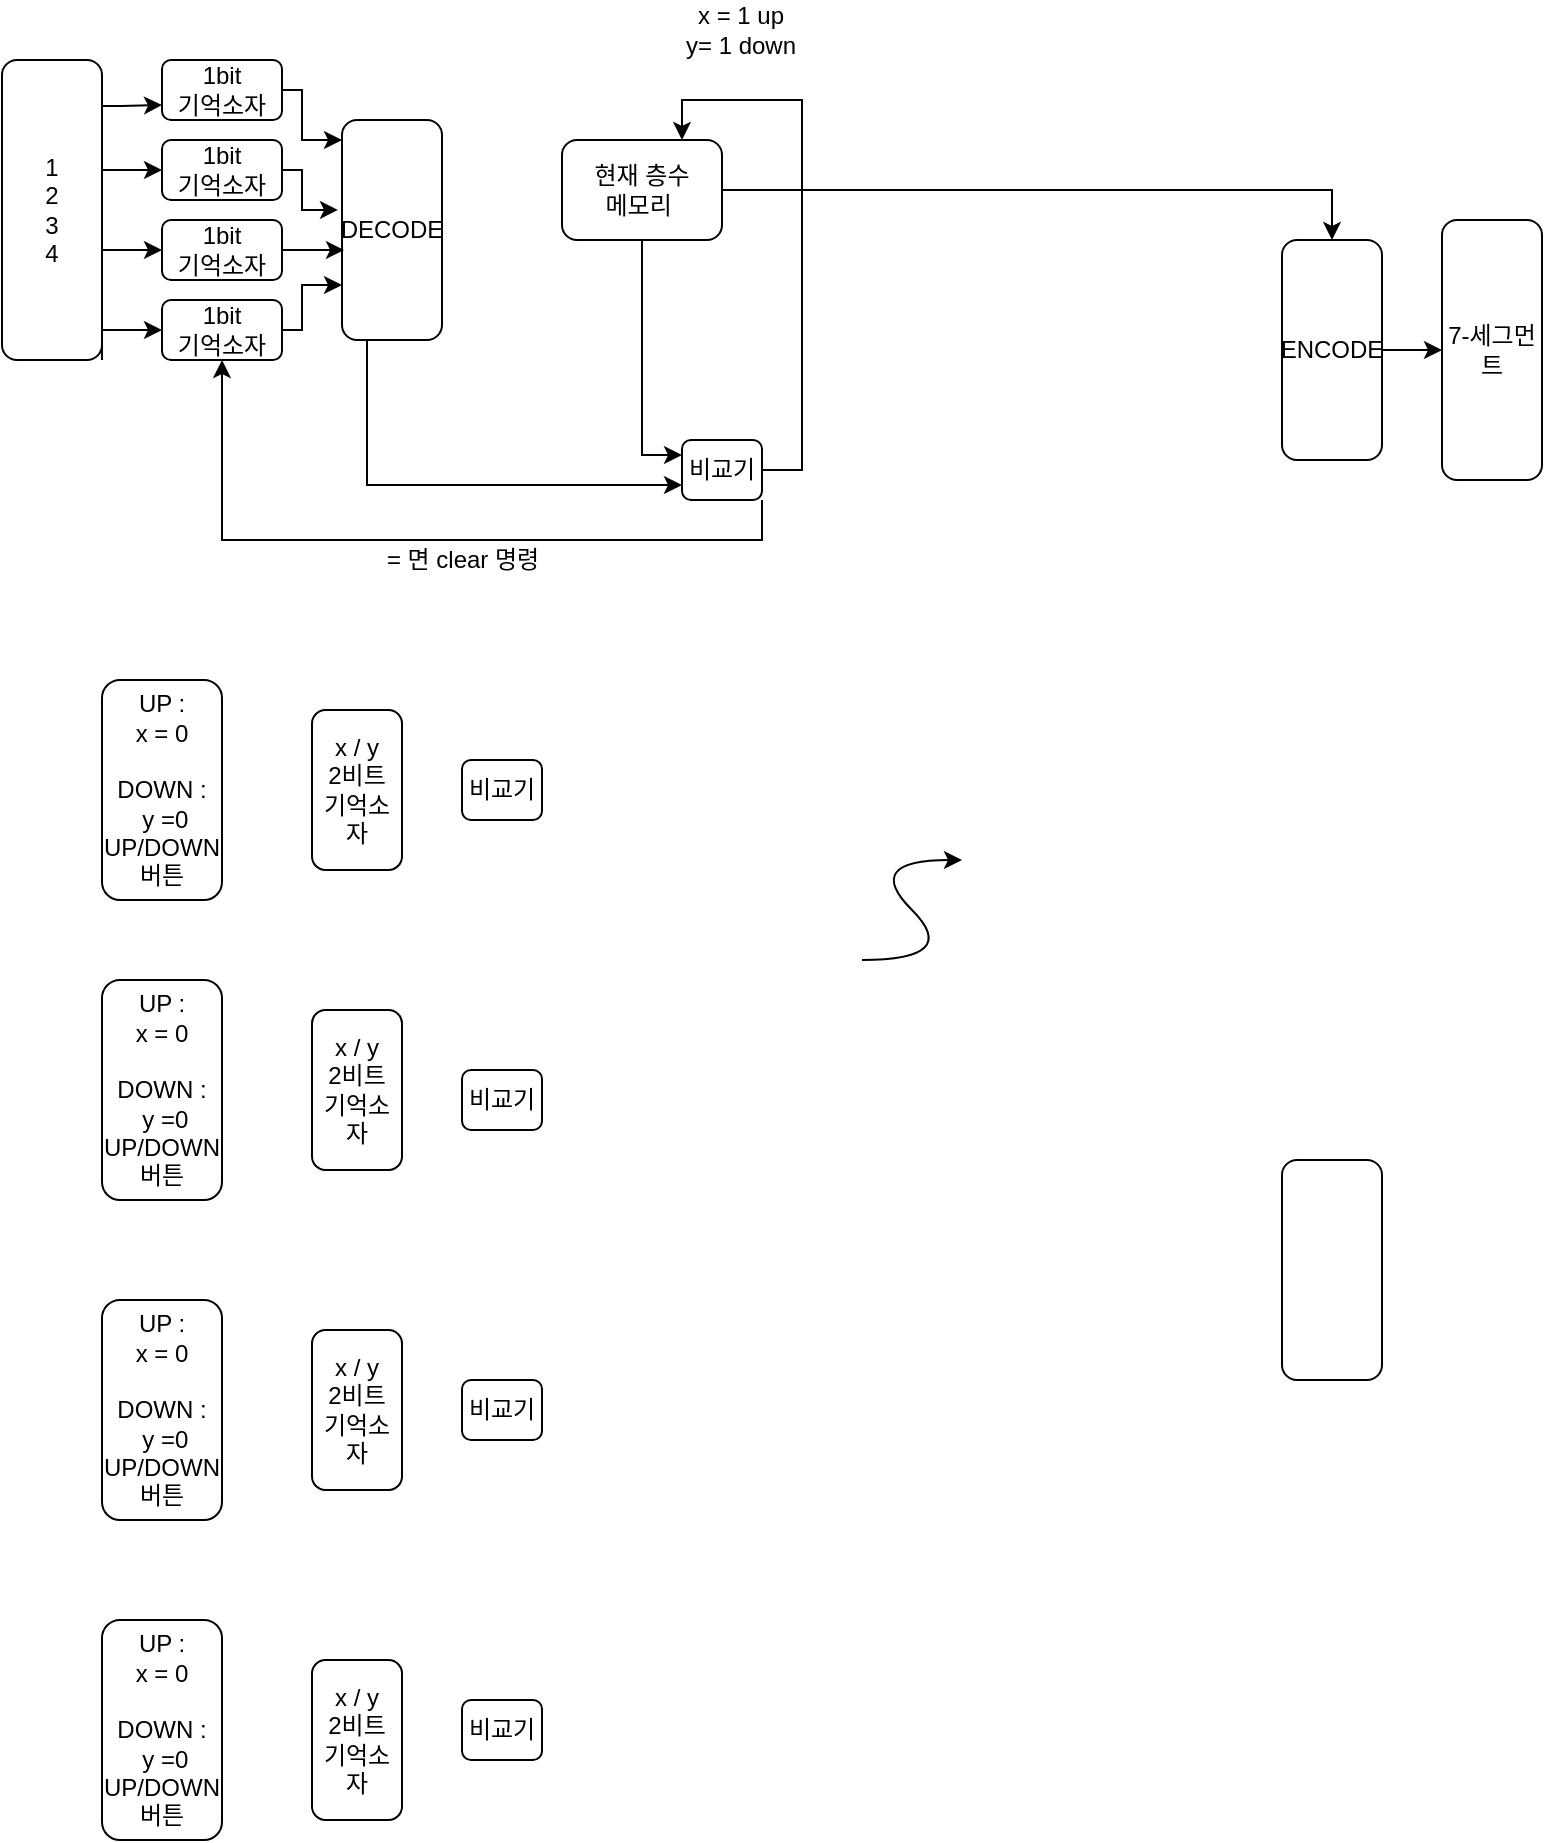 <mxfile version="14.7.6" type="github">
  <diagram id="YQ_ZdgGAIjpaCAKV4kZj" name="Page-1">
    <mxGraphModel dx="1422" dy="762" grid="1" gridSize="10" guides="1" tooltips="1" connect="1" arrows="1" fold="1" page="1" pageScale="1" pageWidth="827" pageHeight="1169" math="0" shadow="0">
      <root>
        <mxCell id="0" />
        <mxCell id="1" parent="0" />
        <mxCell id="Z-3VilA6wW5ccLu5Isxi-10" style="edgeStyle=orthogonalEdgeStyle;rounded=0;orthogonalLoop=1;jettySize=auto;html=1;exitX=1;exitY=0.5;exitDx=0;exitDy=0;entryX=0.5;entryY=0;entryDx=0;entryDy=0;" edge="1" parent="1" source="VMUBRTDMVKvMAyg3YUCJ-1" target="Z-3VilA6wW5ccLu5Isxi-9">
          <mxGeometry relative="1" as="geometry">
            <mxPoint x="520" y="230" as="targetPoint" />
          </mxGeometry>
        </mxCell>
        <mxCell id="Z-3VilA6wW5ccLu5Isxi-16" style="edgeStyle=orthogonalEdgeStyle;rounded=0;orthogonalLoop=1;jettySize=auto;html=1;exitX=0.5;exitY=1;exitDx=0;exitDy=0;entryX=0;entryY=0.25;entryDx=0;entryDy=0;" edge="1" parent="1" source="VMUBRTDMVKvMAyg3YUCJ-1" target="VMUBRTDMVKvMAyg3YUCJ-2">
          <mxGeometry relative="1" as="geometry">
            <mxPoint x="350" y="250" as="targetPoint" />
          </mxGeometry>
        </mxCell>
        <mxCell id="VMUBRTDMVKvMAyg3YUCJ-1" value="현재 층수 &lt;br&gt;메모리&amp;nbsp;&lt;br&gt;" style="rounded=1;whiteSpace=wrap;html=1;" parent="1" vertex="1">
          <mxGeometry x="290" y="90" width="80" height="50" as="geometry" />
        </mxCell>
        <mxCell id="Z-3VilA6wW5ccLu5Isxi-91" style="edgeStyle=orthogonalEdgeStyle;rounded=0;orthogonalLoop=1;jettySize=auto;html=1;exitX=1;exitY=0.5;exitDx=0;exitDy=0;entryX=0.75;entryY=0;entryDx=0;entryDy=0;" edge="1" parent="1" source="VMUBRTDMVKvMAyg3YUCJ-2" target="VMUBRTDMVKvMAyg3YUCJ-1">
          <mxGeometry relative="1" as="geometry" />
        </mxCell>
        <mxCell id="Z-3VilA6wW5ccLu5Isxi-92" style="edgeStyle=orthogonalEdgeStyle;rounded=0;orthogonalLoop=1;jettySize=auto;html=1;exitX=1;exitY=1;exitDx=0;exitDy=0;entryX=0.5;entryY=1;entryDx=0;entryDy=0;entryPerimeter=0;" edge="1" parent="1" source="VMUBRTDMVKvMAyg3YUCJ-2" target="Z-3VilA6wW5ccLu5Isxi-53">
          <mxGeometry relative="1" as="geometry">
            <mxPoint x="410" y="270" as="targetPoint" />
          </mxGeometry>
        </mxCell>
        <mxCell id="VMUBRTDMVKvMAyg3YUCJ-2" value="비교기" style="rounded=1;whiteSpace=wrap;html=1;" parent="1" vertex="1">
          <mxGeometry x="350" y="240" width="40" height="30" as="geometry" />
        </mxCell>
        <mxCell id="Z-3VilA6wW5ccLu5Isxi-54" style="edgeStyle=orthogonalEdgeStyle;rounded=0;orthogonalLoop=1;jettySize=auto;html=1;exitX=1;exitY=0.25;exitDx=0;exitDy=0;entryX=0;entryY=0.75;entryDx=0;entryDy=0;" edge="1" parent="1" source="VMUBRTDMVKvMAyg3YUCJ-4" target="Z-3VilA6wW5ccLu5Isxi-46">
          <mxGeometry relative="1" as="geometry">
            <mxPoint x="70" y="70" as="targetPoint" />
            <Array as="points">
              <mxPoint x="60" y="73" />
              <mxPoint x="70" y="73" />
            </Array>
          </mxGeometry>
        </mxCell>
        <mxCell id="Z-3VilA6wW5ccLu5Isxi-56" style="edgeStyle=orthogonalEdgeStyle;rounded=0;orthogonalLoop=1;jettySize=auto;html=1;exitX=1;exitY=0.5;exitDx=0;exitDy=0;entryX=0;entryY=0.5;entryDx=0;entryDy=0;" edge="1" parent="1" source="VMUBRTDMVKvMAyg3YUCJ-4" target="Z-3VilA6wW5ccLu5Isxi-50">
          <mxGeometry relative="1" as="geometry">
            <mxPoint x="70" y="150" as="targetPoint" />
            <Array as="points">
              <mxPoint x="60" y="145" />
            </Array>
          </mxGeometry>
        </mxCell>
        <mxCell id="Z-3VilA6wW5ccLu5Isxi-58" style="edgeStyle=orthogonalEdgeStyle;rounded=0;orthogonalLoop=1;jettySize=auto;html=1;exitX=1;exitY=1;exitDx=0;exitDy=0;entryX=0;entryY=0.5;entryDx=0;entryDy=0;" edge="1" parent="1" source="VMUBRTDMVKvMAyg3YUCJ-4" target="Z-3VilA6wW5ccLu5Isxi-53">
          <mxGeometry relative="1" as="geometry">
            <Array as="points">
              <mxPoint x="60" y="185" />
            </Array>
          </mxGeometry>
        </mxCell>
        <mxCell id="Z-3VilA6wW5ccLu5Isxi-59" style="edgeStyle=orthogonalEdgeStyle;rounded=0;orthogonalLoop=1;jettySize=auto;html=1;exitX=1;exitY=0.5;exitDx=0;exitDy=0;entryX=0;entryY=0.5;entryDx=0;entryDy=0;" edge="1" parent="1" source="VMUBRTDMVKvMAyg3YUCJ-4" target="Z-3VilA6wW5ccLu5Isxi-48">
          <mxGeometry relative="1" as="geometry">
            <Array as="points">
              <mxPoint x="60" y="105" />
            </Array>
          </mxGeometry>
        </mxCell>
        <mxCell id="VMUBRTDMVKvMAyg3YUCJ-4" value="1&lt;br&gt;2&lt;br&gt;3&lt;br&gt;4" style="rounded=1;whiteSpace=wrap;html=1;" parent="1" vertex="1">
          <mxGeometry x="10" y="50" width="50" height="150" as="geometry" />
        </mxCell>
        <mxCell id="VMUBRTDMVKvMAyg3YUCJ-5" value="UP : &lt;br&gt;x = 0&lt;br&gt;&lt;br&gt;DOWN :&lt;br&gt;&amp;nbsp;y =0&lt;br&gt;UP/DOWN 버튼" style="rounded=1;whiteSpace=wrap;html=1;" parent="1" vertex="1">
          <mxGeometry x="60" y="360" width="60" height="110" as="geometry" />
        </mxCell>
        <mxCell id="VMUBRTDMVKvMAyg3YUCJ-8" value="" style="rounded=1;whiteSpace=wrap;html=1;" parent="1" vertex="1">
          <mxGeometry x="650" y="600" width="50" height="110" as="geometry" />
        </mxCell>
        <mxCell id="Z-3VilA6wW5ccLu5Isxi-17" style="edgeStyle=orthogonalEdgeStyle;rounded=0;orthogonalLoop=1;jettySize=auto;html=1;exitX=0.25;exitY=1;exitDx=0;exitDy=0;entryX=0;entryY=0.75;entryDx=0;entryDy=0;" edge="1" parent="1" source="Z-3VilA6wW5ccLu5Isxi-1" target="VMUBRTDMVKvMAyg3YUCJ-2">
          <mxGeometry relative="1" as="geometry" />
        </mxCell>
        <mxCell id="Z-3VilA6wW5ccLu5Isxi-1" value="DECODE" style="rounded=1;whiteSpace=wrap;html=1;" vertex="1" parent="1">
          <mxGeometry x="180" y="80" width="50" height="110" as="geometry" />
        </mxCell>
        <mxCell id="Z-3VilA6wW5ccLu5Isxi-6" value="7-세그먼트" style="rounded=1;whiteSpace=wrap;html=1;" vertex="1" parent="1">
          <mxGeometry x="730" y="130" width="50" height="130" as="geometry" />
        </mxCell>
        <mxCell id="Z-3VilA6wW5ccLu5Isxi-11" style="edgeStyle=orthogonalEdgeStyle;rounded=0;orthogonalLoop=1;jettySize=auto;html=1;exitX=1;exitY=0.5;exitDx=0;exitDy=0;entryX=0;entryY=0.5;entryDx=0;entryDy=0;" edge="1" parent="1" source="Z-3VilA6wW5ccLu5Isxi-9" target="Z-3VilA6wW5ccLu5Isxi-6">
          <mxGeometry relative="1" as="geometry" />
        </mxCell>
        <mxCell id="Z-3VilA6wW5ccLu5Isxi-9" value="ENCODE" style="rounded=1;whiteSpace=wrap;html=1;" vertex="1" parent="1">
          <mxGeometry x="650" y="140" width="50" height="110" as="geometry" />
        </mxCell>
        <mxCell id="Z-3VilA6wW5ccLu5Isxi-21" value="UP : &lt;br&gt;x = 0&lt;br&gt;&lt;br&gt;DOWN :&lt;br&gt;&amp;nbsp;y =0&lt;br&gt;UP/DOWN 버튼" style="rounded=1;whiteSpace=wrap;html=1;" vertex="1" parent="1">
          <mxGeometry x="60" y="510" width="60" height="110" as="geometry" />
        </mxCell>
        <mxCell id="Z-3VilA6wW5ccLu5Isxi-22" value="UP : &lt;br&gt;x = 0&lt;br&gt;&lt;br&gt;DOWN :&lt;br&gt;&amp;nbsp;y =0&lt;br&gt;UP/DOWN 버튼" style="rounded=1;whiteSpace=wrap;html=1;" vertex="1" parent="1">
          <mxGeometry x="60" y="670" width="60" height="110" as="geometry" />
        </mxCell>
        <mxCell id="Z-3VilA6wW5ccLu5Isxi-23" value="UP : &lt;br&gt;x = 0&lt;br&gt;&lt;br&gt;DOWN :&lt;br&gt;&amp;nbsp;y =0&lt;br&gt;UP/DOWN 버튼" style="rounded=1;whiteSpace=wrap;html=1;" vertex="1" parent="1">
          <mxGeometry x="60" y="830" width="60" height="110" as="geometry" />
        </mxCell>
        <mxCell id="Z-3VilA6wW5ccLu5Isxi-26" value="x / y &lt;br&gt;2비트 기억소자" style="rounded=1;whiteSpace=wrap;html=1;" vertex="1" parent="1">
          <mxGeometry x="165" y="375" width="45" height="80" as="geometry" />
        </mxCell>
        <mxCell id="Z-3VilA6wW5ccLu5Isxi-27" value="x / y &lt;br&gt;2비트 기억소자" style="rounded=1;whiteSpace=wrap;html=1;" vertex="1" parent="1">
          <mxGeometry x="165" y="525" width="45" height="80" as="geometry" />
        </mxCell>
        <mxCell id="Z-3VilA6wW5ccLu5Isxi-28" value="x / y &lt;br&gt;2비트 기억소자" style="rounded=1;whiteSpace=wrap;html=1;" vertex="1" parent="1">
          <mxGeometry x="165" y="685" width="45" height="80" as="geometry" />
        </mxCell>
        <mxCell id="Z-3VilA6wW5ccLu5Isxi-29" value="x / y &lt;br&gt;2비트 기억소자" style="rounded=1;whiteSpace=wrap;html=1;" vertex="1" parent="1">
          <mxGeometry x="165" y="850" width="45" height="80" as="geometry" />
        </mxCell>
        <mxCell id="Z-3VilA6wW5ccLu5Isxi-30" value="비교기" style="rounded=1;whiteSpace=wrap;html=1;" vertex="1" parent="1">
          <mxGeometry x="240" y="400" width="40" height="30" as="geometry" />
        </mxCell>
        <mxCell id="Z-3VilA6wW5ccLu5Isxi-31" value="비교기" style="rounded=1;whiteSpace=wrap;html=1;" vertex="1" parent="1">
          <mxGeometry x="240" y="555" width="40" height="30" as="geometry" />
        </mxCell>
        <mxCell id="Z-3VilA6wW5ccLu5Isxi-32" value="비교기" style="rounded=1;whiteSpace=wrap;html=1;" vertex="1" parent="1">
          <mxGeometry x="240" y="710" width="40" height="30" as="geometry" />
        </mxCell>
        <mxCell id="Z-3VilA6wW5ccLu5Isxi-33" value="비교기" style="rounded=1;whiteSpace=wrap;html=1;" vertex="1" parent="1">
          <mxGeometry x="240" y="870" width="40" height="30" as="geometry" />
        </mxCell>
        <mxCell id="Z-3VilA6wW5ccLu5Isxi-68" style="edgeStyle=orthogonalEdgeStyle;rounded=0;orthogonalLoop=1;jettySize=auto;html=1;exitX=1;exitY=0.5;exitDx=0;exitDy=0;" edge="1" parent="1" source="Z-3VilA6wW5ccLu5Isxi-46">
          <mxGeometry relative="1" as="geometry">
            <mxPoint x="180" y="90" as="targetPoint" />
            <Array as="points">
              <mxPoint x="160" y="65" />
              <mxPoint x="160" y="90" />
            </Array>
          </mxGeometry>
        </mxCell>
        <mxCell id="Z-3VilA6wW5ccLu5Isxi-46" value="1bit&lt;br&gt;기억소자" style="rounded=1;whiteSpace=wrap;html=1;" vertex="1" parent="1">
          <mxGeometry x="90" y="50" width="60" height="30" as="geometry" />
        </mxCell>
        <mxCell id="Z-3VilA6wW5ccLu5Isxi-72" style="edgeStyle=orthogonalEdgeStyle;rounded=0;orthogonalLoop=1;jettySize=auto;html=1;exitX=1;exitY=0.5;exitDx=0;exitDy=0;entryX=-0.04;entryY=0.409;entryDx=0;entryDy=0;entryPerimeter=0;" edge="1" parent="1" source="Z-3VilA6wW5ccLu5Isxi-48" target="Z-3VilA6wW5ccLu5Isxi-1">
          <mxGeometry relative="1" as="geometry">
            <mxPoint x="160" y="130" as="targetPoint" />
            <Array as="points">
              <mxPoint x="160" y="105" />
              <mxPoint x="160" y="125" />
            </Array>
          </mxGeometry>
        </mxCell>
        <mxCell id="Z-3VilA6wW5ccLu5Isxi-48" value="1bit&lt;br&gt;기억소자" style="rounded=1;whiteSpace=wrap;html=1;" vertex="1" parent="1">
          <mxGeometry x="90" y="90" width="60" height="30" as="geometry" />
        </mxCell>
        <mxCell id="Z-3VilA6wW5ccLu5Isxi-69" style="edgeStyle=orthogonalEdgeStyle;rounded=0;orthogonalLoop=1;jettySize=auto;html=1;exitX=1;exitY=0.5;exitDx=0;exitDy=0;entryX=0.02;entryY=0.582;entryDx=0;entryDy=0;entryPerimeter=0;" edge="1" parent="1" source="Z-3VilA6wW5ccLu5Isxi-50" target="Z-3VilA6wW5ccLu5Isxi-1">
          <mxGeometry relative="1" as="geometry" />
        </mxCell>
        <mxCell id="Z-3VilA6wW5ccLu5Isxi-50" value="1bit&lt;br&gt;기억소자" style="rounded=1;whiteSpace=wrap;html=1;" vertex="1" parent="1">
          <mxGeometry x="90" y="130" width="60" height="30" as="geometry" />
        </mxCell>
        <mxCell id="Z-3VilA6wW5ccLu5Isxi-64" style="edgeStyle=orthogonalEdgeStyle;rounded=0;orthogonalLoop=1;jettySize=auto;html=1;exitX=1;exitY=0.5;exitDx=0;exitDy=0;entryX=0;entryY=0.75;entryDx=0;entryDy=0;" edge="1" parent="1" source="Z-3VilA6wW5ccLu5Isxi-53" target="Z-3VilA6wW5ccLu5Isxi-1">
          <mxGeometry relative="1" as="geometry">
            <mxPoint x="160" y="170" as="targetPoint" />
            <Array as="points">
              <mxPoint x="160" y="185" />
              <mxPoint x="160" y="163" />
            </Array>
          </mxGeometry>
        </mxCell>
        <mxCell id="Z-3VilA6wW5ccLu5Isxi-53" value="1bit&lt;br&gt;기억소자" style="rounded=1;whiteSpace=wrap;html=1;" vertex="1" parent="1">
          <mxGeometry x="90" y="170" width="60" height="30" as="geometry" />
        </mxCell>
        <mxCell id="Z-3VilA6wW5ccLu5Isxi-76" value="" style="curved=1;endArrow=classic;html=1;" edge="1" parent="1">
          <mxGeometry width="50" height="50" relative="1" as="geometry">
            <mxPoint x="440" y="500" as="sourcePoint" />
            <mxPoint x="490" y="450" as="targetPoint" />
            <Array as="points">
              <mxPoint x="490" y="500" />
              <mxPoint x="440" y="450" />
            </Array>
          </mxGeometry>
        </mxCell>
        <mxCell id="Z-3VilA6wW5ccLu5Isxi-78" value="x = 1 up&lt;br&gt;y= 1 down" style="text;html=1;resizable=0;autosize=1;align=center;verticalAlign=middle;points=[];fillColor=none;strokeColor=none;rounded=0;" vertex="1" parent="1">
          <mxGeometry x="344" y="20" width="70" height="30" as="geometry" />
        </mxCell>
        <mxCell id="Z-3VilA6wW5ccLu5Isxi-93" value="= 면 clear 명령" style="text;html=1;resizable=0;autosize=1;align=center;verticalAlign=middle;points=[];fillColor=none;strokeColor=none;rounded=0;" vertex="1" parent="1">
          <mxGeometry x="195" y="290" width="90" height="20" as="geometry" />
        </mxCell>
      </root>
    </mxGraphModel>
  </diagram>
</mxfile>
